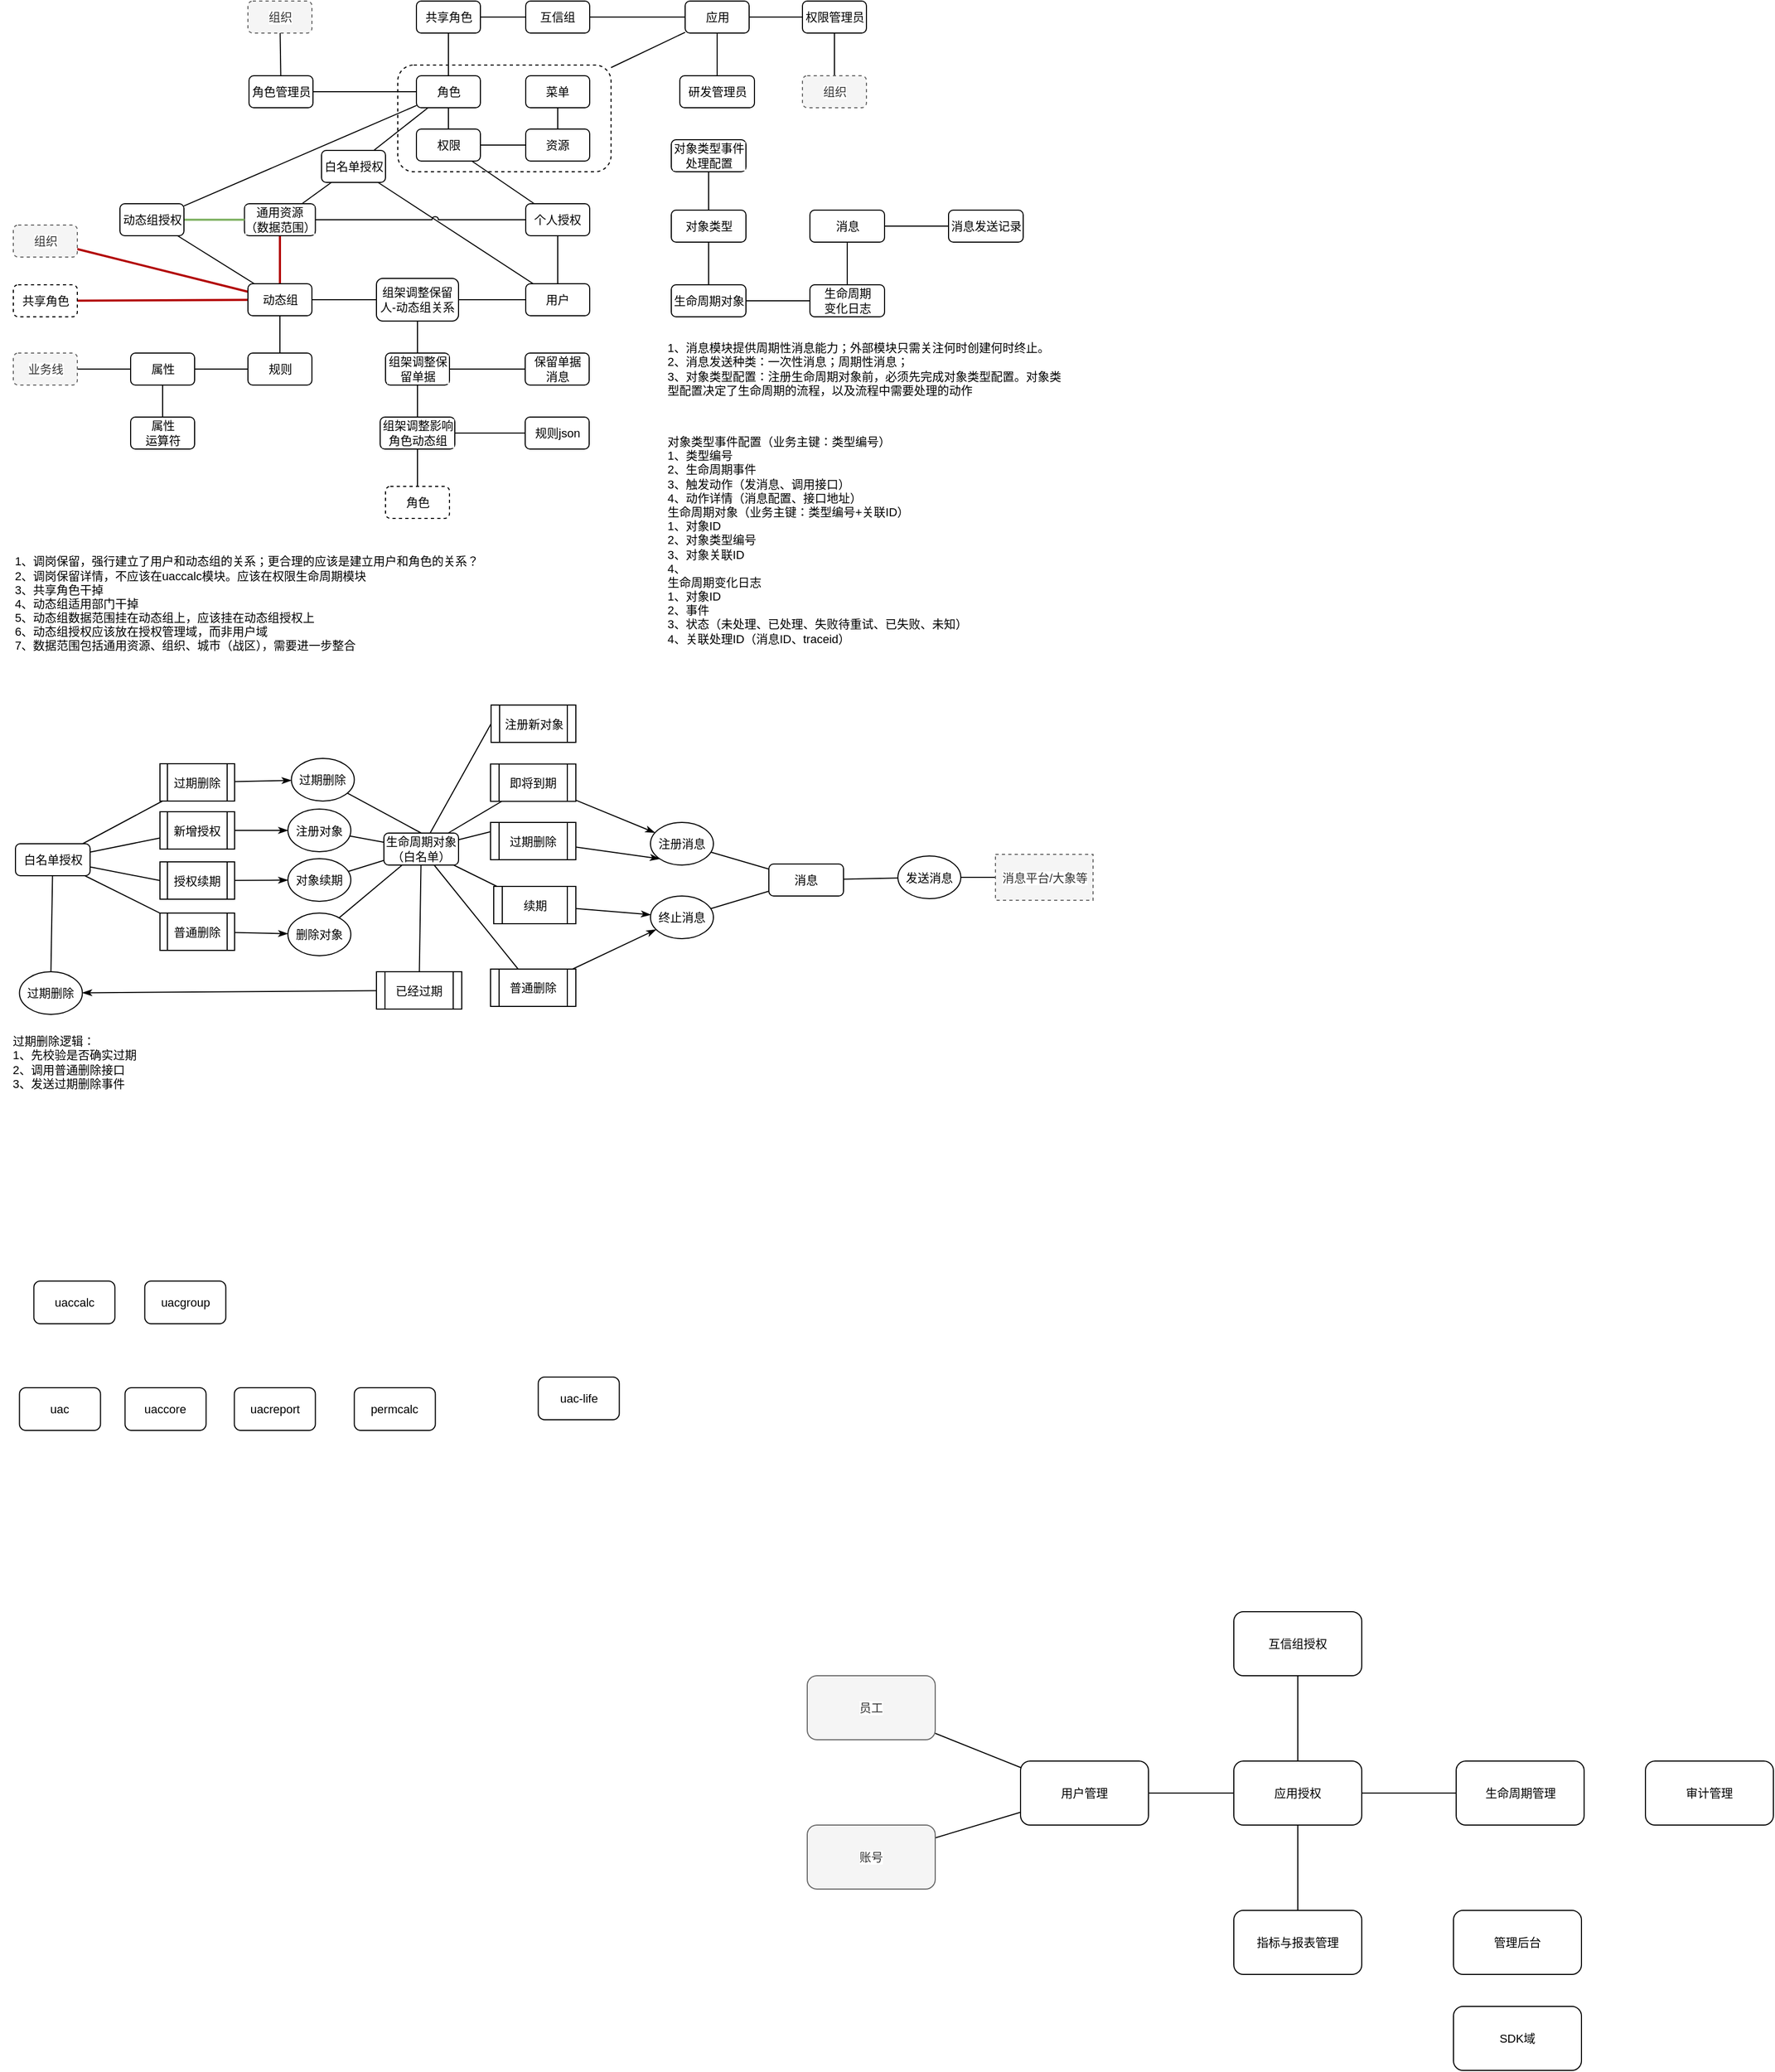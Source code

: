 <mxfile version="24.7.10">
  <diagram name="Page-1" id="_GyrP_3oqklXjdWN7-FQ">
    <mxGraphModel dx="1306" dy="835" grid="1" gridSize="10" guides="1" tooltips="1" connect="1" arrows="1" fold="1" page="1" pageScale="1" pageWidth="827" pageHeight="1169" math="0" shadow="0">
      <root>
        <mxCell id="0" />
        <mxCell id="1" parent="0" />
        <mxCell id="2yZ6IZibKsrI4easGU-Z-67" style="edgeStyle=none;shape=connector;rounded=0;orthogonalLoop=1;jettySize=auto;html=1;strokeColor=default;align=center;verticalAlign=middle;fontFamily=Helvetica;fontSize=11;fontColor=default;labelBackgroundColor=default;endArrow=none;endFill=0;" edge="1" parent="1" source="2yZ6IZibKsrI4easGU-Z-41" target="2yZ6IZibKsrI4easGU-Z-65">
          <mxGeometry relative="1" as="geometry" />
        </mxCell>
        <mxCell id="2yZ6IZibKsrI4easGU-Z-41" value="" style="rounded=1;whiteSpace=wrap;html=1;dashed=1;" vertex="1" parent="1">
          <mxGeometry x="373" y="80" width="200" height="100" as="geometry" />
        </mxCell>
        <mxCell id="2yZ6IZibKsrI4easGU-Z-33" value="" style="shape=connector;rounded=0;orthogonalLoop=1;jettySize=auto;html=1;strokeColor=default;align=center;verticalAlign=middle;fontFamily=Helvetica;fontSize=11;fontColor=default;labelBackgroundColor=default;endArrow=none;endFill=0;" edge="1" parent="1" source="2yZ6IZibKsrI4easGU-Z-29" target="2yZ6IZibKsrI4easGU-Z-32">
          <mxGeometry relative="1" as="geometry" />
        </mxCell>
        <mxCell id="2yZ6IZibKsrI4easGU-Z-167" value="" style="edgeStyle=none;shape=connector;rounded=0;orthogonalLoop=1;jettySize=auto;html=1;strokeColor=default;align=center;verticalAlign=middle;fontFamily=Helvetica;fontSize=11;fontColor=default;labelBackgroundColor=default;endArrow=none;endFill=0;" edge="1" parent="1" source="2yZ6IZibKsrI4easGU-Z-38" target="2yZ6IZibKsrI4easGU-Z-166">
          <mxGeometry relative="1" as="geometry" />
        </mxCell>
        <mxCell id="2yZ6IZibKsrI4easGU-Z-175" style="edgeStyle=none;shape=connector;rounded=0;orthogonalLoop=1;jettySize=auto;html=1;strokeColor=default;align=center;verticalAlign=middle;fontFamily=Helvetica;fontSize=11;fontColor=default;labelBackgroundColor=default;endArrow=none;endFill=0;jumpStyle=sharp;" edge="1" parent="1" source="2yZ6IZibKsrI4easGU-Z-29" target="2yZ6IZibKsrI4easGU-Z-103">
          <mxGeometry relative="1" as="geometry" />
        </mxCell>
        <mxCell id="2yZ6IZibKsrI4easGU-Z-176" style="edgeStyle=none;shape=connector;rounded=0;orthogonalLoop=1;jettySize=auto;html=1;strokeColor=default;align=center;verticalAlign=middle;fontFamily=Helvetica;fontSize=11;fontColor=default;labelBackgroundColor=default;endArrow=none;endFill=0;" edge="1" parent="1" source="2yZ6IZibKsrI4easGU-Z-29" target="2yZ6IZibKsrI4easGU-Z-91">
          <mxGeometry relative="1" as="geometry" />
        </mxCell>
        <mxCell id="2yZ6IZibKsrI4easGU-Z-29" value="白名单授权" style="rounded=1;whiteSpace=wrap;html=1;fontFamily=Helvetica;fontSize=11;fontColor=default;labelBackgroundColor=default;" vertex="1" parent="1">
          <mxGeometry x="301.5" y="160" width="60" height="30" as="geometry" />
        </mxCell>
        <mxCell id="2yZ6IZibKsrI4easGU-Z-45" value="" style="edgeStyle=orthogonalEdgeStyle;shape=connector;rounded=0;orthogonalLoop=1;jettySize=auto;html=1;strokeColor=default;align=center;verticalAlign=middle;fontFamily=Helvetica;fontSize=11;fontColor=default;labelBackgroundColor=default;endArrow=none;endFill=0;" edge="1" parent="1" source="2yZ6IZibKsrI4easGU-Z-32" target="2yZ6IZibKsrI4easGU-Z-44">
          <mxGeometry relative="1" as="geometry" />
        </mxCell>
        <mxCell id="2yZ6IZibKsrI4easGU-Z-61" style="edgeStyle=none;shape=connector;rounded=0;orthogonalLoop=1;jettySize=auto;html=1;strokeColor=default;align=center;verticalAlign=middle;fontFamily=Helvetica;fontSize=11;fontColor=default;labelBackgroundColor=default;endArrow=none;endFill=0;" edge="1" parent="1" source="2yZ6IZibKsrI4easGU-Z-32" target="2yZ6IZibKsrI4easGU-Z-38">
          <mxGeometry relative="1" as="geometry" />
        </mxCell>
        <mxCell id="2yZ6IZibKsrI4easGU-Z-32" value="角色" style="rounded=1;whiteSpace=wrap;html=1;fontFamily=Helvetica;fontSize=11;fontColor=default;labelBackgroundColor=default;" vertex="1" parent="1">
          <mxGeometry x="390.5" y="90" width="60" height="30" as="geometry" />
        </mxCell>
        <mxCell id="2yZ6IZibKsrI4easGU-Z-37" value="" style="edgeStyle=orthogonalEdgeStyle;shape=connector;rounded=0;orthogonalLoop=1;jettySize=auto;html=1;strokeColor=default;align=center;verticalAlign=middle;fontFamily=Helvetica;fontSize=11;fontColor=default;labelBackgroundColor=default;endArrow=none;endFill=0;" edge="1" parent="1" source="2yZ6IZibKsrI4easGU-Z-34" target="2yZ6IZibKsrI4easGU-Z-36">
          <mxGeometry relative="1" as="geometry" />
        </mxCell>
        <mxCell id="2yZ6IZibKsrI4easGU-Z-34" value="菜单" style="rounded=1;whiteSpace=wrap;html=1;fontFamily=Helvetica;fontSize=11;fontColor=default;labelBackgroundColor=default;" vertex="1" parent="1">
          <mxGeometry x="493" y="90" width="60" height="30" as="geometry" />
        </mxCell>
        <mxCell id="2yZ6IZibKsrI4easGU-Z-39" value="" style="edgeStyle=orthogonalEdgeStyle;shape=connector;rounded=0;orthogonalLoop=1;jettySize=auto;html=1;strokeColor=default;align=center;verticalAlign=middle;fontFamily=Helvetica;fontSize=11;fontColor=default;labelBackgroundColor=default;endArrow=none;endFill=0;" edge="1" parent="1" source="2yZ6IZibKsrI4easGU-Z-36" target="2yZ6IZibKsrI4easGU-Z-38">
          <mxGeometry relative="1" as="geometry" />
        </mxCell>
        <mxCell id="2yZ6IZibKsrI4easGU-Z-36" value="资源" style="rounded=1;whiteSpace=wrap;html=1;fontFamily=Helvetica;fontSize=11;fontColor=default;labelBackgroundColor=default;" vertex="1" parent="1">
          <mxGeometry x="493" y="140" width="60" height="30" as="geometry" />
        </mxCell>
        <mxCell id="2yZ6IZibKsrI4easGU-Z-38" value="权限" style="rounded=1;whiteSpace=wrap;html=1;fontFamily=Helvetica;fontSize=11;fontColor=default;labelBackgroundColor=default;" vertex="1" parent="1">
          <mxGeometry x="390.5" y="140" width="60" height="30" as="geometry" />
        </mxCell>
        <mxCell id="2yZ6IZibKsrI4easGU-Z-47" value="" style="edgeStyle=orthogonalEdgeStyle;shape=connector;rounded=0;orthogonalLoop=1;jettySize=auto;html=1;strokeColor=default;align=center;verticalAlign=middle;fontFamily=Helvetica;fontSize=11;fontColor=default;labelBackgroundColor=default;endArrow=none;endFill=0;" edge="1" parent="1" source="2yZ6IZibKsrI4easGU-Z-44" target="2yZ6IZibKsrI4easGU-Z-46">
          <mxGeometry relative="1" as="geometry" />
        </mxCell>
        <mxCell id="2yZ6IZibKsrI4easGU-Z-44" value="共享角色" style="rounded=1;whiteSpace=wrap;html=1;fontFamily=Helvetica;fontSize=11;fontColor=default;labelBackgroundColor=default;" vertex="1" parent="1">
          <mxGeometry x="390.5" y="20" width="60" height="30" as="geometry" />
        </mxCell>
        <mxCell id="2yZ6IZibKsrI4easGU-Z-66" value="" style="edgeStyle=none;shape=connector;rounded=0;orthogonalLoop=1;jettySize=auto;html=1;strokeColor=default;align=center;verticalAlign=middle;fontFamily=Helvetica;fontSize=11;fontColor=default;labelBackgroundColor=default;endArrow=none;endFill=0;" edge="1" parent="1" source="2yZ6IZibKsrI4easGU-Z-46" target="2yZ6IZibKsrI4easGU-Z-65">
          <mxGeometry relative="1" as="geometry" />
        </mxCell>
        <mxCell id="2yZ6IZibKsrI4easGU-Z-46" value="互信组" style="rounded=1;whiteSpace=wrap;html=1;fontFamily=Helvetica;fontSize=11;fontColor=default;labelBackgroundColor=default;" vertex="1" parent="1">
          <mxGeometry x="493" y="20" width="60" height="30" as="geometry" />
        </mxCell>
        <mxCell id="2yZ6IZibKsrI4easGU-Z-55" style="edgeStyle=none;shape=connector;rounded=0;orthogonalLoop=1;jettySize=auto;html=1;strokeColor=default;align=center;verticalAlign=middle;fontFamily=Helvetica;fontSize=11;fontColor=default;labelBackgroundColor=default;endArrow=none;endFill=0;" edge="1" parent="1" source="2yZ6IZibKsrI4easGU-Z-53" target="2yZ6IZibKsrI4easGU-Z-65">
          <mxGeometry relative="1" as="geometry">
            <mxPoint x="756" y="130" as="sourcePoint" />
          </mxGeometry>
        </mxCell>
        <mxCell id="2yZ6IZibKsrI4easGU-Z-53" value="研发管理员" style="rounded=1;whiteSpace=wrap;html=1;fontFamily=Helvetica;fontSize=11;fontColor=default;labelBackgroundColor=default;" vertex="1" parent="1">
          <mxGeometry x="637.5" y="90" width="70" height="30" as="geometry" />
        </mxCell>
        <mxCell id="2yZ6IZibKsrI4easGU-Z-206" style="edgeStyle=none;shape=connector;rounded=0;jumpStyle=arc;orthogonalLoop=1;jettySize=auto;html=1;strokeColor=default;align=center;verticalAlign=middle;fontFamily=Helvetica;fontSize=11;fontColor=default;labelBackgroundColor=default;endArrow=none;endFill=0;" edge="1" parent="1" source="2yZ6IZibKsrI4easGU-Z-56" target="2yZ6IZibKsrI4easGU-Z-205">
          <mxGeometry relative="1" as="geometry" />
        </mxCell>
        <mxCell id="2yZ6IZibKsrI4easGU-Z-56" value="权限管理员" style="rounded=1;whiteSpace=wrap;html=1;fontFamily=Helvetica;fontSize=11;fontColor=default;labelBackgroundColor=default;" vertex="1" parent="1">
          <mxGeometry x="752.5" y="20" width="60" height="30" as="geometry" />
        </mxCell>
        <mxCell id="2yZ6IZibKsrI4easGU-Z-57" style="edgeStyle=none;shape=connector;rounded=0;orthogonalLoop=1;jettySize=auto;html=1;strokeColor=default;align=center;verticalAlign=middle;fontFamily=Helvetica;fontSize=11;fontColor=default;labelBackgroundColor=default;endArrow=none;endFill=0;" edge="1" parent="1" source="2yZ6IZibKsrI4easGU-Z-56" target="2yZ6IZibKsrI4easGU-Z-65">
          <mxGeometry relative="1" as="geometry" />
        </mxCell>
        <mxCell id="2yZ6IZibKsrI4easGU-Z-59" style="edgeStyle=none;shape=connector;rounded=0;orthogonalLoop=1;jettySize=auto;html=1;strokeColor=default;align=center;verticalAlign=middle;fontFamily=Helvetica;fontSize=11;fontColor=default;labelBackgroundColor=default;endArrow=none;endFill=0;" edge="1" parent="1" source="2yZ6IZibKsrI4easGU-Z-58" target="2yZ6IZibKsrI4easGU-Z-32">
          <mxGeometry relative="1" as="geometry" />
        </mxCell>
        <mxCell id="2yZ6IZibKsrI4easGU-Z-58" value="角色管理员" style="rounded=1;whiteSpace=wrap;html=1;fontFamily=Helvetica;fontSize=11;fontColor=default;labelBackgroundColor=default;" vertex="1" parent="1">
          <mxGeometry x="233.5" y="90" width="60" height="30" as="geometry" />
        </mxCell>
        <mxCell id="2yZ6IZibKsrI4easGU-Z-65" value="应用" style="rounded=1;whiteSpace=wrap;html=1;fontFamily=Helvetica;fontSize=11;fontColor=default;labelBackgroundColor=default;" vertex="1" parent="1">
          <mxGeometry x="642.5" y="20" width="60" height="30" as="geometry" />
        </mxCell>
        <mxCell id="2yZ6IZibKsrI4easGU-Z-71" style="edgeStyle=none;shape=connector;rounded=0;orthogonalLoop=1;jettySize=auto;html=1;strokeColor=default;align=center;verticalAlign=middle;fontFamily=Helvetica;fontSize=11;fontColor=default;labelBackgroundColor=default;endArrow=none;endFill=0;" edge="1" parent="1" source="2yZ6IZibKsrI4easGU-Z-68" target="2yZ6IZibKsrI4easGU-Z-58">
          <mxGeometry relative="1" as="geometry" />
        </mxCell>
        <mxCell id="2yZ6IZibKsrI4easGU-Z-68" value="组织" style="rounded=1;whiteSpace=wrap;html=1;fontFamily=Helvetica;fontSize=11;fontColor=#333333;labelBackgroundColor=default;fillColor=#f5f5f5;strokeColor=#666666;dashed=1;" vertex="1" parent="1">
          <mxGeometry x="232.5" y="20" width="60" height="30" as="geometry" />
        </mxCell>
        <mxCell id="2yZ6IZibKsrI4easGU-Z-75" value="" style="edgeStyle=none;shape=connector;rounded=0;orthogonalLoop=1;jettySize=auto;html=1;strokeColor=default;align=center;verticalAlign=middle;fontFamily=Helvetica;fontSize=11;fontColor=default;labelBackgroundColor=default;endArrow=none;endFill=0;" edge="1" parent="1" source="2yZ6IZibKsrI4easGU-Z-73" target="2yZ6IZibKsrI4easGU-Z-74">
          <mxGeometry relative="1" as="geometry" />
        </mxCell>
        <mxCell id="2yZ6IZibKsrI4easGU-Z-79" value="" style="edgeStyle=none;shape=connector;rounded=0;orthogonalLoop=1;jettySize=auto;html=1;strokeColor=#B20000;align=center;verticalAlign=middle;fontFamily=Helvetica;fontSize=11;fontColor=default;labelBackgroundColor=default;endArrow=none;endFill=0;fillColor=#e51400;strokeWidth=2;" edge="1" parent="1" source="2yZ6IZibKsrI4easGU-Z-73" target="2yZ6IZibKsrI4easGU-Z-78">
          <mxGeometry relative="1" as="geometry" />
        </mxCell>
        <mxCell id="2yZ6IZibKsrI4easGU-Z-89" value="" style="edgeStyle=none;shape=connector;rounded=0;orthogonalLoop=1;jettySize=auto;html=1;strokeColor=#B20000;align=center;verticalAlign=middle;fontFamily=Helvetica;fontSize=11;fontColor=default;labelBackgroundColor=default;endArrow=none;endFill=0;fillColor=#e51400;strokeWidth=2;" edge="1" parent="1" source="2yZ6IZibKsrI4easGU-Z-73" target="2yZ6IZibKsrI4easGU-Z-88">
          <mxGeometry relative="1" as="geometry" />
        </mxCell>
        <mxCell id="2yZ6IZibKsrI4easGU-Z-90" value="" style="edgeStyle=none;shape=connector;rounded=0;orthogonalLoop=1;jettySize=auto;html=1;strokeColor=default;align=center;verticalAlign=middle;fontFamily=Helvetica;fontSize=11;fontColor=default;labelBackgroundColor=default;endArrow=none;endFill=0;" edge="1" parent="1" source="2yZ6IZibKsrI4easGU-Z-73" target="2yZ6IZibKsrI4easGU-Z-74">
          <mxGeometry relative="1" as="geometry" />
        </mxCell>
        <mxCell id="2yZ6IZibKsrI4easGU-Z-179" style="edgeStyle=none;shape=connector;rounded=0;orthogonalLoop=1;jettySize=auto;html=1;strokeColor=#B20000;align=center;verticalAlign=middle;fontFamily=Helvetica;fontSize=11;fontColor=default;labelBackgroundColor=default;endArrow=none;endFill=0;fillColor=#e51400;strokeWidth=2;" edge="1" parent="1" source="2yZ6IZibKsrI4easGU-Z-73" target="2yZ6IZibKsrI4easGU-Z-91">
          <mxGeometry relative="1" as="geometry" />
        </mxCell>
        <mxCell id="2yZ6IZibKsrI4easGU-Z-73" value="动态组" style="rounded=1;whiteSpace=wrap;html=1;fontFamily=Helvetica;fontSize=11;fontColor=default;labelBackgroundColor=default;" vertex="1" parent="1">
          <mxGeometry x="232.5" y="285" width="60" height="30" as="geometry" />
        </mxCell>
        <mxCell id="2yZ6IZibKsrI4easGU-Z-77" value="" style="edgeStyle=none;shape=connector;rounded=0;orthogonalLoop=1;jettySize=auto;html=1;strokeColor=default;align=center;verticalAlign=middle;fontFamily=Helvetica;fontSize=11;fontColor=default;labelBackgroundColor=default;endArrow=none;endFill=0;" edge="1" parent="1" source="2yZ6IZibKsrI4easGU-Z-74" target="2yZ6IZibKsrI4easGU-Z-76">
          <mxGeometry relative="1" as="geometry" />
        </mxCell>
        <mxCell id="2yZ6IZibKsrI4easGU-Z-74" value="规则" style="rounded=1;whiteSpace=wrap;html=1;fontFamily=Helvetica;fontSize=11;fontColor=default;labelBackgroundColor=default;" vertex="1" parent="1">
          <mxGeometry x="232.5" y="350" width="60" height="30" as="geometry" />
        </mxCell>
        <mxCell id="2yZ6IZibKsrI4easGU-Z-84" value="" style="edgeStyle=none;shape=connector;rounded=0;orthogonalLoop=1;jettySize=auto;html=1;strokeColor=default;align=center;verticalAlign=middle;fontFamily=Helvetica;fontSize=11;fontColor=default;labelBackgroundColor=default;endArrow=none;endFill=0;" edge="1" parent="1" source="2yZ6IZibKsrI4easGU-Z-76" target="2yZ6IZibKsrI4easGU-Z-83">
          <mxGeometry relative="1" as="geometry" />
        </mxCell>
        <mxCell id="2yZ6IZibKsrI4easGU-Z-94" value="" style="edgeStyle=none;shape=connector;rounded=0;orthogonalLoop=1;jettySize=auto;html=1;strokeColor=default;align=center;verticalAlign=middle;fontFamily=Helvetica;fontSize=11;fontColor=default;labelBackgroundColor=default;endArrow=none;endFill=0;" edge="1" parent="1" source="2yZ6IZibKsrI4easGU-Z-76" target="2yZ6IZibKsrI4easGU-Z-93">
          <mxGeometry relative="1" as="geometry" />
        </mxCell>
        <mxCell id="2yZ6IZibKsrI4easGU-Z-76" value="属性" style="rounded=1;whiteSpace=wrap;html=1;fontFamily=Helvetica;fontSize=11;fontColor=default;labelBackgroundColor=default;" vertex="1" parent="1">
          <mxGeometry x="122.5" y="350" width="60" height="30" as="geometry" />
        </mxCell>
        <mxCell id="2yZ6IZibKsrI4easGU-Z-78" value="组织" style="rounded=1;whiteSpace=wrap;html=1;fontFamily=Helvetica;fontSize=11;fontColor=#333333;labelBackgroundColor=default;fillColor=#f5f5f5;strokeColor=#666666;dashed=1;" vertex="1" parent="1">
          <mxGeometry x="12.5" y="230" width="60" height="30" as="geometry" />
        </mxCell>
        <mxCell id="2yZ6IZibKsrI4easGU-Z-81" value="角色" style="rounded=1;whiteSpace=wrap;html=1;fontFamily=Helvetica;fontSize=11;labelBackgroundColor=default;dashed=1;" vertex="1" parent="1">
          <mxGeometry x="361.5" y="475" width="60" height="30" as="geometry" />
        </mxCell>
        <mxCell id="2yZ6IZibKsrI4easGU-Z-83" value="业务线" style="rounded=1;whiteSpace=wrap;html=1;fontFamily=Helvetica;fontSize=11;fontColor=#333333;labelBackgroundColor=default;fillColor=#f5f5f5;strokeColor=#666666;dashed=1;" vertex="1" parent="1">
          <mxGeometry x="12.5" y="350" width="60" height="30" as="geometry" />
        </mxCell>
        <mxCell id="2yZ6IZibKsrI4easGU-Z-88" value="共享角色" style="rounded=1;whiteSpace=wrap;html=1;fontFamily=Helvetica;fontSize=11;labelBackgroundColor=default;dashed=1;" vertex="1" parent="1">
          <mxGeometry x="12.5" y="286" width="60" height="30" as="geometry" />
        </mxCell>
        <mxCell id="2yZ6IZibKsrI4easGU-Z-91" value="通用资源&lt;br&gt;（数据范围）" style="rounded=1;whiteSpace=wrap;html=1;fontFamily=Helvetica;fontSize=11;fontColor=default;labelBackgroundColor=default;" vertex="1" parent="1">
          <mxGeometry x="229.25" y="210" width="66.5" height="30" as="geometry" />
        </mxCell>
        <mxCell id="2yZ6IZibKsrI4easGU-Z-93" value="属性&lt;br&gt;运算符" style="rounded=1;whiteSpace=wrap;html=1;fontFamily=Helvetica;fontSize=11;fontColor=default;labelBackgroundColor=default;" vertex="1" parent="1">
          <mxGeometry x="122.5" y="410" width="60" height="30" as="geometry" />
        </mxCell>
        <mxCell id="2yZ6IZibKsrI4easGU-Z-97" value="" style="edgeStyle=none;shape=connector;rounded=0;orthogonalLoop=1;jettySize=auto;html=1;strokeColor=default;align=center;verticalAlign=middle;fontFamily=Helvetica;fontSize=11;fontColor=default;labelBackgroundColor=default;endArrow=none;endFill=0;" edge="1" parent="1" source="2yZ6IZibKsrI4easGU-Z-95" target="2yZ6IZibKsrI4easGU-Z-96">
          <mxGeometry relative="1" as="geometry" />
        </mxCell>
        <mxCell id="2yZ6IZibKsrI4easGU-Z-99" value="" style="edgeStyle=none;shape=connector;rounded=0;orthogonalLoop=1;jettySize=auto;html=1;strokeColor=default;align=center;verticalAlign=middle;fontFamily=Helvetica;fontSize=11;fontColor=default;labelBackgroundColor=default;endArrow=none;endFill=0;" edge="1" parent="1" source="2yZ6IZibKsrI4easGU-Z-95" target="2yZ6IZibKsrI4easGU-Z-98">
          <mxGeometry relative="1" as="geometry" />
        </mxCell>
        <mxCell id="2yZ6IZibKsrI4easGU-Z-101" value="" style="edgeStyle=none;shape=connector;rounded=0;orthogonalLoop=1;jettySize=auto;html=1;strokeColor=default;align=center;verticalAlign=middle;fontFamily=Helvetica;fontSize=11;fontColor=default;labelBackgroundColor=default;endArrow=none;endFill=0;" edge="1" parent="1" source="2yZ6IZibKsrI4easGU-Z-95" target="2yZ6IZibKsrI4easGU-Z-100">
          <mxGeometry relative="1" as="geometry" />
        </mxCell>
        <mxCell id="2yZ6IZibKsrI4easGU-Z-95" value="组架调整保留单据" style="rounded=1;whiteSpace=wrap;html=1;fontFamily=Helvetica;fontSize=11;fontColor=default;labelBackgroundColor=default;" vertex="1" parent="1">
          <mxGeometry x="361.5" y="350" width="60" height="30" as="geometry" />
        </mxCell>
        <mxCell id="2yZ6IZibKsrI4easGU-Z-106" value="" style="edgeStyle=none;shape=connector;rounded=0;orthogonalLoop=1;jettySize=auto;html=1;strokeColor=default;align=center;verticalAlign=middle;fontFamily=Helvetica;fontSize=11;fontColor=default;labelBackgroundColor=default;endArrow=none;endFill=0;" edge="1" parent="1" source="2yZ6IZibKsrI4easGU-Z-96" target="2yZ6IZibKsrI4easGU-Z-105">
          <mxGeometry relative="1" as="geometry" />
        </mxCell>
        <mxCell id="2yZ6IZibKsrI4easGU-Z-162" style="edgeStyle=none;shape=connector;rounded=0;orthogonalLoop=1;jettySize=auto;html=1;strokeColor=default;align=center;verticalAlign=middle;fontFamily=Helvetica;fontSize=11;fontColor=default;labelBackgroundColor=default;endArrow=none;endFill=0;" edge="1" parent="1" source="2yZ6IZibKsrI4easGU-Z-96" target="2yZ6IZibKsrI4easGU-Z-81">
          <mxGeometry relative="1" as="geometry" />
        </mxCell>
        <mxCell id="2yZ6IZibKsrI4easGU-Z-96" value="组架调整影响角色动态组" style="rounded=1;whiteSpace=wrap;html=1;fontFamily=Helvetica;fontSize=11;fontColor=default;labelBackgroundColor=default;" vertex="1" parent="1">
          <mxGeometry x="356.5" y="410" width="70" height="30" as="geometry" />
        </mxCell>
        <mxCell id="2yZ6IZibKsrI4easGU-Z-98" value="保留单据&lt;br&gt;消息" style="rounded=1;whiteSpace=wrap;html=1;fontFamily=Helvetica;fontSize=11;fontColor=default;labelBackgroundColor=default;" vertex="1" parent="1">
          <mxGeometry x="492.5" y="350" width="60" height="30" as="geometry" />
        </mxCell>
        <mxCell id="2yZ6IZibKsrI4easGU-Z-102" style="edgeStyle=none;shape=connector;rounded=0;orthogonalLoop=1;jettySize=auto;html=1;strokeColor=default;align=center;verticalAlign=middle;fontFamily=Helvetica;fontSize=11;fontColor=default;labelBackgroundColor=default;endArrow=none;endFill=0;" edge="1" parent="1" source="2yZ6IZibKsrI4easGU-Z-100" target="2yZ6IZibKsrI4easGU-Z-73">
          <mxGeometry relative="1" as="geometry" />
        </mxCell>
        <mxCell id="2yZ6IZibKsrI4easGU-Z-104" value="" style="edgeStyle=none;shape=connector;rounded=0;orthogonalLoop=1;jettySize=auto;html=1;strokeColor=default;align=center;verticalAlign=middle;fontFamily=Helvetica;fontSize=11;fontColor=default;labelBackgroundColor=default;endArrow=none;endFill=0;" edge="1" parent="1" source="2yZ6IZibKsrI4easGU-Z-100" target="2yZ6IZibKsrI4easGU-Z-103">
          <mxGeometry relative="1" as="geometry" />
        </mxCell>
        <mxCell id="2yZ6IZibKsrI4easGU-Z-100" value="组架调整保留&lt;br&gt;人-动态组关系" style="rounded=1;whiteSpace=wrap;html=1;fontFamily=Helvetica;fontSize=11;fontColor=default;labelBackgroundColor=default;" vertex="1" parent="1">
          <mxGeometry x="353" y="280" width="77" height="40" as="geometry" />
        </mxCell>
        <mxCell id="2yZ6IZibKsrI4easGU-Z-174" style="edgeStyle=none;shape=connector;rounded=0;orthogonalLoop=1;jettySize=auto;html=1;strokeColor=default;align=center;verticalAlign=middle;fontFamily=Helvetica;fontSize=11;fontColor=default;labelBackgroundColor=default;endArrow=none;endFill=0;" edge="1" parent="1" source="2yZ6IZibKsrI4easGU-Z-103" target="2yZ6IZibKsrI4easGU-Z-166">
          <mxGeometry relative="1" as="geometry" />
        </mxCell>
        <mxCell id="2yZ6IZibKsrI4easGU-Z-103" value="用户" style="rounded=1;whiteSpace=wrap;html=1;fontFamily=Helvetica;fontSize=11;fontColor=default;labelBackgroundColor=default;" vertex="1" parent="1">
          <mxGeometry x="493" y="285" width="60" height="30" as="geometry" />
        </mxCell>
        <mxCell id="2yZ6IZibKsrI4easGU-Z-105" value="规则json" style="rounded=1;whiteSpace=wrap;html=1;fontFamily=Helvetica;fontSize=11;fontColor=default;labelBackgroundColor=default;" vertex="1" parent="1">
          <mxGeometry x="492.5" y="410" width="60" height="30" as="geometry" />
        </mxCell>
        <mxCell id="2yZ6IZibKsrI4easGU-Z-107" value="1、调岗保留，强行建立了用户和动态组的关系；更合理的应该是建立用户和角色的关系？&lt;br&gt;&lt;div style=&quot;text-align: left;&quot;&gt;2、调岗保留详情，不应该在uaccalc模块。应该在权限生命周期模块&lt;br&gt;3、共享角色干掉&lt;/div&gt;&lt;div style=&quot;text-align: left;&quot;&gt;4、动态组适用部门干掉&lt;/div&gt;&lt;div style=&quot;text-align: left;&quot;&gt;5、动态组数据范围挂在动态组上，应该挂在动态组授权上&lt;br&gt;6、动态组授权应该放在授权管理域，而非用户域&lt;br&gt;7、数据范围包括通用资源、组织、城市（战区），需要进一步整合&lt;/div&gt;" style="text;html=1;align=center;verticalAlign=middle;resizable=0;points=[];autosize=1;strokeColor=none;fillColor=none;fontFamily=Helvetica;fontSize=11;fontColor=default;labelBackgroundColor=default;" vertex="1" parent="1">
          <mxGeometry x="0.5" y="530" width="460" height="110" as="geometry" />
        </mxCell>
        <mxCell id="2yZ6IZibKsrI4easGU-Z-113" value="" style="edgeStyle=none;shape=connector;rounded=0;orthogonalLoop=1;jettySize=auto;html=1;strokeColor=default;align=center;verticalAlign=middle;fontFamily=Helvetica;fontSize=11;fontColor=default;labelBackgroundColor=default;endArrow=none;endFill=0;" edge="1" parent="1" source="2yZ6IZibKsrI4easGU-Z-111" target="2yZ6IZibKsrI4easGU-Z-112">
          <mxGeometry relative="1" as="geometry" />
        </mxCell>
        <mxCell id="2yZ6IZibKsrI4easGU-Z-115" value="" style="edgeStyle=none;shape=connector;rounded=0;orthogonalLoop=1;jettySize=auto;html=1;strokeColor=default;align=center;verticalAlign=middle;fontFamily=Helvetica;fontSize=11;fontColor=default;labelBackgroundColor=default;endArrow=none;endFill=0;" edge="1" parent="1" source="2yZ6IZibKsrI4easGU-Z-111" target="2yZ6IZibKsrI4easGU-Z-114">
          <mxGeometry relative="1" as="geometry" />
        </mxCell>
        <mxCell id="2yZ6IZibKsrI4easGU-Z-117" value="" style="edgeStyle=none;shape=connector;rounded=0;orthogonalLoop=1;jettySize=auto;html=1;strokeColor=default;align=center;verticalAlign=middle;fontFamily=Helvetica;fontSize=11;fontColor=default;labelBackgroundColor=default;endArrow=none;endFill=0;" edge="1" parent="1" source="2yZ6IZibKsrI4easGU-Z-111" target="2yZ6IZibKsrI4easGU-Z-116">
          <mxGeometry relative="1" as="geometry" />
        </mxCell>
        <mxCell id="2yZ6IZibKsrI4easGU-Z-111" value="用户管理" style="rounded=1;whiteSpace=wrap;html=1;fontFamily=Helvetica;fontSize=11;fontColor=default;labelBackgroundColor=default;" vertex="1" parent="1">
          <mxGeometry x="957" y="1670" width="120" height="60" as="geometry" />
        </mxCell>
        <mxCell id="2yZ6IZibKsrI4easGU-Z-112" value="账号" style="rounded=1;whiteSpace=wrap;html=1;fontFamily=Helvetica;fontSize=11;fontColor=#333333;labelBackgroundColor=default;fillColor=#f5f5f5;strokeColor=#666666;" vertex="1" parent="1">
          <mxGeometry x="757" y="1730" width="120" height="60" as="geometry" />
        </mxCell>
        <mxCell id="2yZ6IZibKsrI4easGU-Z-114" value="员工" style="rounded=1;whiteSpace=wrap;html=1;fontFamily=Helvetica;fontSize=11;fontColor=#333333;labelBackgroundColor=default;fillColor=#f5f5f5;strokeColor=#666666;" vertex="1" parent="1">
          <mxGeometry x="757" y="1590" width="120" height="60" as="geometry" />
        </mxCell>
        <mxCell id="2yZ6IZibKsrI4easGU-Z-121" value="" style="edgeStyle=none;shape=connector;rounded=0;orthogonalLoop=1;jettySize=auto;html=1;strokeColor=default;align=center;verticalAlign=middle;fontFamily=Helvetica;fontSize=11;fontColor=default;labelBackgroundColor=default;endArrow=none;endFill=0;" edge="1" parent="1" source="2yZ6IZibKsrI4easGU-Z-116" target="2yZ6IZibKsrI4easGU-Z-120">
          <mxGeometry relative="1" as="geometry" />
        </mxCell>
        <mxCell id="2yZ6IZibKsrI4easGU-Z-129" value="" style="edgeStyle=none;shape=connector;rounded=0;orthogonalLoop=1;jettySize=auto;html=1;strokeColor=default;align=center;verticalAlign=middle;fontFamily=Helvetica;fontSize=11;fontColor=default;labelBackgroundColor=default;endArrow=none;endFill=0;" edge="1" parent="1" source="2yZ6IZibKsrI4easGU-Z-116" target="2yZ6IZibKsrI4easGU-Z-128">
          <mxGeometry relative="1" as="geometry" />
        </mxCell>
        <mxCell id="2yZ6IZibKsrI4easGU-Z-116" value="应用授权" style="rounded=1;whiteSpace=wrap;html=1;fontFamily=Helvetica;fontSize=11;fontColor=default;labelBackgroundColor=default;" vertex="1" parent="1">
          <mxGeometry x="1157" y="1670" width="120" height="60" as="geometry" />
        </mxCell>
        <mxCell id="2yZ6IZibKsrI4easGU-Z-119" style="edgeStyle=none;shape=connector;rounded=0;orthogonalLoop=1;jettySize=auto;html=1;strokeColor=default;align=center;verticalAlign=middle;fontFamily=Helvetica;fontSize=11;fontColor=default;labelBackgroundColor=default;endArrow=none;endFill=0;" edge="1" parent="1" source="2yZ6IZibKsrI4easGU-Z-118" target="2yZ6IZibKsrI4easGU-Z-116">
          <mxGeometry relative="1" as="geometry" />
        </mxCell>
        <mxCell id="2yZ6IZibKsrI4easGU-Z-118" value="互信组授权" style="rounded=1;whiteSpace=wrap;html=1;fontFamily=Helvetica;fontSize=11;fontColor=default;labelBackgroundColor=default;" vertex="1" parent="1">
          <mxGeometry x="1157" y="1530" width="120" height="60" as="geometry" />
        </mxCell>
        <mxCell id="2yZ6IZibKsrI4easGU-Z-120" value="生命周期管理" style="rounded=1;whiteSpace=wrap;html=1;fontFamily=Helvetica;fontSize=11;fontColor=default;labelBackgroundColor=default;" vertex="1" parent="1">
          <mxGeometry x="1365.5" y="1670" width="120" height="60" as="geometry" />
        </mxCell>
        <mxCell id="2yZ6IZibKsrI4easGU-Z-123" value="uaccalc" style="rounded=1;whiteSpace=wrap;html=1;fontFamily=Helvetica;fontSize=11;fontColor=default;labelBackgroundColor=default;" vertex="1" parent="1">
          <mxGeometry x="31.75" y="1220" width="76" height="40" as="geometry" />
        </mxCell>
        <mxCell id="2yZ6IZibKsrI4easGU-Z-126" value="uacgroup" style="rounded=1;whiteSpace=wrap;html=1;fontFamily=Helvetica;fontSize=11;fontColor=default;labelBackgroundColor=default;" vertex="1" parent="1">
          <mxGeometry x="135.75" y="1220" width="76" height="40" as="geometry" />
        </mxCell>
        <mxCell id="2yZ6IZibKsrI4easGU-Z-127" value="uac" style="rounded=1;whiteSpace=wrap;html=1;fontFamily=Helvetica;fontSize=11;fontColor=default;labelBackgroundColor=default;" vertex="1" parent="1">
          <mxGeometry x="18.25" y="1320" width="76" height="40" as="geometry" />
        </mxCell>
        <mxCell id="2yZ6IZibKsrI4easGU-Z-128" value="指标与报表管理" style="rounded=1;whiteSpace=wrap;html=1;fontFamily=Helvetica;fontSize=11;fontColor=default;labelBackgroundColor=default;" vertex="1" parent="1">
          <mxGeometry x="1157" y="1810" width="120" height="60" as="geometry" />
        </mxCell>
        <mxCell id="2yZ6IZibKsrI4easGU-Z-130" value="管理后台" style="rounded=1;whiteSpace=wrap;html=1;fontFamily=Helvetica;fontSize=11;fontColor=default;labelBackgroundColor=default;" vertex="1" parent="1">
          <mxGeometry x="1363" y="1810" width="120" height="60" as="geometry" />
        </mxCell>
        <mxCell id="2yZ6IZibKsrI4easGU-Z-131" value="SDK域" style="rounded=1;whiteSpace=wrap;html=1;fontFamily=Helvetica;fontSize=11;fontColor=default;labelBackgroundColor=default;" vertex="1" parent="1">
          <mxGeometry x="1363" y="1900" width="120" height="60" as="geometry" />
        </mxCell>
        <mxCell id="2yZ6IZibKsrI4easGU-Z-132" value="审计管理" style="rounded=1;whiteSpace=wrap;html=1;fontFamily=Helvetica;fontSize=11;fontColor=default;labelBackgroundColor=default;" vertex="1" parent="1">
          <mxGeometry x="1543" y="1670" width="120" height="60" as="geometry" />
        </mxCell>
        <mxCell id="2yZ6IZibKsrI4easGU-Z-133" value="uaccore" style="rounded=1;whiteSpace=wrap;html=1;fontFamily=Helvetica;fontSize=11;fontColor=default;labelBackgroundColor=default;" vertex="1" parent="1">
          <mxGeometry x="117.25" y="1320" width="76" height="40" as="geometry" />
        </mxCell>
        <mxCell id="2yZ6IZibKsrI4easGU-Z-134" value="uacreport" style="rounded=1;whiteSpace=wrap;html=1;fontFamily=Helvetica;fontSize=11;fontColor=default;labelBackgroundColor=default;" vertex="1" parent="1">
          <mxGeometry x="219.75" y="1320" width="76" height="40" as="geometry" />
        </mxCell>
        <mxCell id="2yZ6IZibKsrI4easGU-Z-135" value="permcalc" style="rounded=1;whiteSpace=wrap;html=1;fontFamily=Helvetica;fontSize=11;fontColor=default;labelBackgroundColor=default;" vertex="1" parent="1">
          <mxGeometry x="332.25" y="1320" width="76" height="40" as="geometry" />
        </mxCell>
        <mxCell id="2yZ6IZibKsrI4easGU-Z-177" style="edgeStyle=none;shape=connector;rounded=0;orthogonalLoop=1;jettySize=auto;html=1;strokeColor=default;align=center;verticalAlign=middle;fontFamily=Helvetica;fontSize=11;fontColor=default;labelBackgroundColor=default;endArrow=none;endFill=0;jumpStyle=arc;" edge="1" parent="1" source="2yZ6IZibKsrI4easGU-Z-166" target="2yZ6IZibKsrI4easGU-Z-91">
          <mxGeometry relative="1" as="geometry" />
        </mxCell>
        <mxCell id="2yZ6IZibKsrI4easGU-Z-166" value="个人授权" style="rounded=1;whiteSpace=wrap;html=1;fontFamily=Helvetica;fontSize=11;fontColor=default;labelBackgroundColor=default;" vertex="1" parent="1">
          <mxGeometry x="493" y="210" width="60" height="30" as="geometry" />
        </mxCell>
        <mxCell id="2yZ6IZibKsrI4easGU-Z-169" style="edgeStyle=none;shape=connector;rounded=0;orthogonalLoop=1;jettySize=auto;html=1;strokeColor=default;align=center;verticalAlign=middle;fontFamily=Helvetica;fontSize=11;fontColor=default;labelBackgroundColor=default;endArrow=none;endFill=0;" edge="1" parent="1" source="2yZ6IZibKsrI4easGU-Z-168" target="2yZ6IZibKsrI4easGU-Z-32">
          <mxGeometry relative="1" as="geometry" />
        </mxCell>
        <mxCell id="2yZ6IZibKsrI4easGU-Z-170" style="edgeStyle=none;shape=connector;rounded=0;orthogonalLoop=1;jettySize=auto;html=1;strokeColor=default;align=center;verticalAlign=middle;fontFamily=Helvetica;fontSize=11;fontColor=default;labelBackgroundColor=default;endArrow=none;endFill=0;" edge="1" parent="1" source="2yZ6IZibKsrI4easGU-Z-168" target="2yZ6IZibKsrI4easGU-Z-73">
          <mxGeometry relative="1" as="geometry" />
        </mxCell>
        <mxCell id="2yZ6IZibKsrI4easGU-Z-180" style="edgeStyle=none;shape=connector;rounded=0;orthogonalLoop=1;jettySize=auto;html=1;strokeColor=#82b366;align=center;verticalAlign=middle;fontFamily=Helvetica;fontSize=11;fontColor=default;labelBackgroundColor=default;endArrow=none;endFill=0;fillColor=#d5e8d4;strokeWidth=2;gradientColor=#97d077;" edge="1" parent="1" source="2yZ6IZibKsrI4easGU-Z-168" target="2yZ6IZibKsrI4easGU-Z-91">
          <mxGeometry relative="1" as="geometry" />
        </mxCell>
        <mxCell id="2yZ6IZibKsrI4easGU-Z-168" value="动态组授权" style="rounded=1;whiteSpace=wrap;html=1;fontFamily=Helvetica;fontSize=11;labelBackgroundColor=default;" vertex="1" parent="1">
          <mxGeometry x="112.5" y="210" width="60" height="30" as="geometry" />
        </mxCell>
        <mxCell id="2yZ6IZibKsrI4easGU-Z-218" value="" style="edgeStyle=none;shape=connector;rounded=0;jumpStyle=arc;orthogonalLoop=1;jettySize=auto;html=1;strokeColor=default;align=center;verticalAlign=middle;fontFamily=Helvetica;fontSize=11;fontColor=default;labelBackgroundColor=default;endArrow=none;endFill=0;" edge="1" parent="1" source="2yZ6IZibKsrI4easGU-Z-203" target="2yZ6IZibKsrI4easGU-Z-217">
          <mxGeometry relative="1" as="geometry" />
        </mxCell>
        <mxCell id="2yZ6IZibKsrI4easGU-Z-239" style="edgeStyle=none;shape=connector;rounded=0;jumpStyle=arc;orthogonalLoop=1;jettySize=auto;html=1;strokeColor=default;align=center;verticalAlign=middle;fontFamily=Helvetica;fontSize=11;fontColor=default;labelBackgroundColor=default;endArrow=none;endFill=0;" edge="1" parent="1" source="2yZ6IZibKsrI4easGU-Z-203" target="2yZ6IZibKsrI4easGU-Z-238">
          <mxGeometry relative="1" as="geometry" />
        </mxCell>
        <mxCell id="2yZ6IZibKsrI4easGU-Z-203" value="生命周期对象" style="rounded=1;whiteSpace=wrap;html=1;fontFamily=Helvetica;fontSize=11;labelBackgroundColor=default;" vertex="1" parent="1">
          <mxGeometry x="629.5" y="286" width="70" height="30" as="geometry" />
        </mxCell>
        <mxCell id="2yZ6IZibKsrI4easGU-Z-205" value="组织" style="rounded=1;whiteSpace=wrap;html=1;fontFamily=Helvetica;fontSize=11;fontColor=#333333;labelBackgroundColor=default;fillColor=#f5f5f5;strokeColor=#666666;dashed=1;" vertex="1" parent="1">
          <mxGeometry x="752.5" y="90" width="60" height="30" as="geometry" />
        </mxCell>
        <mxCell id="2yZ6IZibKsrI4easGU-Z-220" value="" style="edgeStyle=none;shape=connector;rounded=0;jumpStyle=arc;orthogonalLoop=1;jettySize=auto;html=1;strokeColor=default;align=center;verticalAlign=middle;fontFamily=Helvetica;fontSize=11;fontColor=default;labelBackgroundColor=default;endArrow=none;endFill=0;" edge="1" parent="1" source="2yZ6IZibKsrI4easGU-Z-217" target="2yZ6IZibKsrI4easGU-Z-219">
          <mxGeometry relative="1" as="geometry" />
        </mxCell>
        <mxCell id="2yZ6IZibKsrI4easGU-Z-217" value="生命周期&lt;br&gt;变化日志" style="rounded=1;whiteSpace=wrap;html=1;fontFamily=Helvetica;fontSize=11;labelBackgroundColor=default;" vertex="1" parent="1">
          <mxGeometry x="759.5" y="286" width="70" height="30" as="geometry" />
        </mxCell>
        <mxCell id="2yZ6IZibKsrI4easGU-Z-263" value="" style="edgeStyle=none;shape=connector;rounded=0;jumpStyle=arc;orthogonalLoop=1;jettySize=auto;html=1;strokeColor=default;align=center;verticalAlign=middle;fontFamily=Helvetica;fontSize=11;fontColor=default;labelBackgroundColor=default;endArrow=none;endFill=0;" edge="1" parent="1" source="2yZ6IZibKsrI4easGU-Z-219" target="2yZ6IZibKsrI4easGU-Z-262">
          <mxGeometry relative="1" as="geometry" />
        </mxCell>
        <mxCell id="2yZ6IZibKsrI4easGU-Z-219" value="消息" style="rounded=1;whiteSpace=wrap;html=1;fontFamily=Helvetica;fontSize=11;labelBackgroundColor=default;" vertex="1" parent="1">
          <mxGeometry x="759.5" y="216" width="70" height="30" as="geometry" />
        </mxCell>
        <mxCell id="2yZ6IZibKsrI4easGU-Z-225" value="1、消息模块提供周期性消息能力；外部模块只需关注何时创建何时终止。&lt;br&gt;2、消息发送种类：一次性消息；周期性消息；&lt;br&gt;3、对象类型配置：注册生命周期对象前，必须先完成对象类型配置。对象类型配置决定了生命周期的流程，以及流程中需要处理的动作" style="text;html=1;align=left;verticalAlign=middle;whiteSpace=wrap;rounded=0;fontFamily=Helvetica;fontSize=11;fontColor=default;labelBackgroundColor=default;" vertex="1" parent="1">
          <mxGeometry x="623.5" y="330" width="372.5" height="70" as="geometry" />
        </mxCell>
        <mxCell id="2yZ6IZibKsrI4easGU-Z-226" value="注册消息" style="ellipse;whiteSpace=wrap;html=1;fontFamily=Helvetica;fontSize=11;fontColor=default;labelBackgroundColor=default;" vertex="1" parent="1">
          <mxGeometry x="610" y="790" width="59" height="40" as="geometry" />
        </mxCell>
        <mxCell id="2yZ6IZibKsrI4easGU-Z-228" style="edgeStyle=none;shape=connector;rounded=0;jumpStyle=arc;orthogonalLoop=1;jettySize=auto;html=1;strokeColor=default;align=center;verticalAlign=middle;fontFamily=Helvetica;fontSize=11;fontColor=default;labelBackgroundColor=default;endArrow=none;endFill=0;" edge="1" parent="1" source="2yZ6IZibKsrI4easGU-Z-227" target="2yZ6IZibKsrI4easGU-Z-226">
          <mxGeometry relative="1" as="geometry" />
        </mxCell>
        <mxCell id="2yZ6IZibKsrI4easGU-Z-230" style="edgeStyle=none;shape=connector;rounded=0;jumpStyle=arc;orthogonalLoop=1;jettySize=auto;html=1;strokeColor=default;align=center;verticalAlign=middle;fontFamily=Helvetica;fontSize=11;fontColor=default;labelBackgroundColor=default;endArrow=none;endFill=0;" edge="1" parent="1" source="2yZ6IZibKsrI4easGU-Z-227" target="2yZ6IZibKsrI4easGU-Z-229">
          <mxGeometry relative="1" as="geometry" />
        </mxCell>
        <mxCell id="2yZ6IZibKsrI4easGU-Z-257" style="edgeStyle=none;shape=connector;rounded=0;jumpStyle=arc;orthogonalLoop=1;jettySize=auto;html=1;strokeColor=default;align=center;verticalAlign=middle;fontFamily=Helvetica;fontSize=11;fontColor=default;labelBackgroundColor=default;endArrow=none;endFill=0;" edge="1" parent="1" source="2yZ6IZibKsrI4easGU-Z-227" target="2yZ6IZibKsrI4easGU-Z-256">
          <mxGeometry relative="1" as="geometry" />
        </mxCell>
        <mxCell id="2yZ6IZibKsrI4easGU-Z-227" value="消息" style="rounded=1;whiteSpace=wrap;html=1;fontFamily=Helvetica;fontSize=11;labelBackgroundColor=default;" vertex="1" parent="1">
          <mxGeometry x="721" y="829" width="70" height="30" as="geometry" />
        </mxCell>
        <mxCell id="2yZ6IZibKsrI4easGU-Z-229" value="终止消息" style="ellipse;whiteSpace=wrap;html=1;fontFamily=Helvetica;fontSize=11;fontColor=default;labelBackgroundColor=default;" vertex="1" parent="1">
          <mxGeometry x="610" y="859" width="59" height="40" as="geometry" />
        </mxCell>
        <mxCell id="2yZ6IZibKsrI4easGU-Z-236" style="edgeStyle=none;shape=connector;rounded=0;jumpStyle=arc;orthogonalLoop=1;jettySize=auto;html=1;strokeColor=default;align=center;verticalAlign=middle;fontFamily=Helvetica;fontSize=11;fontColor=default;labelBackgroundColor=default;endArrow=none;endFill=0;" edge="1" parent="1" source="2yZ6IZibKsrI4easGU-Z-231" target="2yZ6IZibKsrI4easGU-Z-235">
          <mxGeometry relative="1" as="geometry" />
        </mxCell>
        <mxCell id="2yZ6IZibKsrI4easGU-Z-246" style="edgeStyle=none;shape=connector;rounded=0;jumpStyle=arc;orthogonalLoop=1;jettySize=auto;html=1;strokeColor=default;align=center;verticalAlign=middle;fontFamily=Helvetica;fontSize=11;fontColor=default;labelBackgroundColor=default;endArrow=none;endFill=0;" edge="1" parent="1" source="2yZ6IZibKsrI4easGU-Z-231" target="2yZ6IZibKsrI4easGU-Z-244">
          <mxGeometry relative="1" as="geometry" />
        </mxCell>
        <mxCell id="2yZ6IZibKsrI4easGU-Z-250" style="edgeStyle=none;shape=connector;rounded=0;jumpStyle=arc;orthogonalLoop=1;jettySize=auto;html=1;strokeColor=default;align=center;verticalAlign=middle;fontFamily=Helvetica;fontSize=11;fontColor=default;labelBackgroundColor=default;endArrow=none;endFill=0;" edge="1" parent="1" source="2yZ6IZibKsrI4easGU-Z-231" target="2yZ6IZibKsrI4easGU-Z-247">
          <mxGeometry relative="1" as="geometry" />
        </mxCell>
        <mxCell id="2yZ6IZibKsrI4easGU-Z-274" style="edgeStyle=none;shape=connector;rounded=0;jumpStyle=arc;orthogonalLoop=1;jettySize=auto;html=1;strokeColor=default;align=center;verticalAlign=middle;fontFamily=Helvetica;fontSize=11;fontColor=default;labelBackgroundColor=default;endArrow=none;endFill=0;" edge="1" parent="1" source="2yZ6IZibKsrI4easGU-Z-231" target="2yZ6IZibKsrI4easGU-Z-273">
          <mxGeometry relative="1" as="geometry" />
        </mxCell>
        <mxCell id="2yZ6IZibKsrI4easGU-Z-277" style="edgeStyle=none;shape=connector;rounded=0;jumpStyle=arc;orthogonalLoop=1;jettySize=auto;html=1;entryX=0;entryY=0.5;entryDx=0;entryDy=0;strokeColor=default;align=center;verticalAlign=middle;fontFamily=Helvetica;fontSize=11;fontColor=default;labelBackgroundColor=default;endArrow=none;endFill=0;" edge="1" parent="1" source="2yZ6IZibKsrI4easGU-Z-231" target="2yZ6IZibKsrI4easGU-Z-276">
          <mxGeometry relative="1" as="geometry" />
        </mxCell>
        <mxCell id="2yZ6IZibKsrI4easGU-Z-294" style="edgeStyle=none;shape=connector;rounded=0;jumpStyle=arc;orthogonalLoop=1;jettySize=auto;html=1;entryX=0;entryY=0.25;entryDx=0;entryDy=0;strokeColor=default;align=center;verticalAlign=middle;fontFamily=Helvetica;fontSize=11;fontColor=default;labelBackgroundColor=default;endArrow=none;endFill=0;" edge="1" parent="1" source="2yZ6IZibKsrI4easGU-Z-231" target="2yZ6IZibKsrI4easGU-Z-287">
          <mxGeometry relative="1" as="geometry" />
        </mxCell>
        <mxCell id="2yZ6IZibKsrI4easGU-Z-297" style="edgeStyle=none;shape=connector;rounded=0;jumpStyle=arc;orthogonalLoop=1;jettySize=auto;html=1;strokeColor=default;align=center;verticalAlign=middle;fontFamily=Helvetica;fontSize=11;fontColor=default;labelBackgroundColor=default;endArrow=none;endFill=0;" edge="1" parent="1" source="2yZ6IZibKsrI4easGU-Z-231" target="2yZ6IZibKsrI4easGU-Z-280">
          <mxGeometry relative="1" as="geometry" />
        </mxCell>
        <mxCell id="2yZ6IZibKsrI4easGU-Z-231" value="生命周期对象&lt;br&gt;（白名单）" style="rounded=1;whiteSpace=wrap;html=1;fontFamily=Helvetica;fontSize=11;labelBackgroundColor=default;" vertex="1" parent="1">
          <mxGeometry x="360" y="800" width="70" height="30" as="geometry" />
        </mxCell>
        <mxCell id="2yZ6IZibKsrI4easGU-Z-233" style="edgeStyle=none;shape=connector;rounded=0;jumpStyle=arc;orthogonalLoop=1;jettySize=auto;html=1;strokeColor=default;align=center;verticalAlign=middle;fontFamily=Helvetica;fontSize=11;fontColor=default;labelBackgroundColor=default;endArrow=classicThin;endFill=1;" edge="1" parent="1" source="2yZ6IZibKsrI4easGU-Z-235" target="2yZ6IZibKsrI4easGU-Z-226">
          <mxGeometry relative="1" as="geometry">
            <mxPoint x="550.365" y="816.909" as="sourcePoint" />
          </mxGeometry>
        </mxCell>
        <mxCell id="2yZ6IZibKsrI4easGU-Z-235" value="即将到期" style="shape=process;whiteSpace=wrap;html=1;backgroundOutline=1;fontFamily=Helvetica;fontSize=11;fontColor=default;labelBackgroundColor=default;" vertex="1" parent="1">
          <mxGeometry x="460" y="735.25" width="80" height="35" as="geometry" />
        </mxCell>
        <mxCell id="2yZ6IZibKsrI4easGU-Z-304" style="edgeStyle=none;shape=connector;rounded=0;jumpStyle=arc;orthogonalLoop=1;jettySize=auto;html=1;strokeColor=default;align=center;verticalAlign=middle;fontFamily=Helvetica;fontSize=11;fontColor=default;labelBackgroundColor=default;endArrow=none;endFill=0;" edge="1" parent="1" source="2yZ6IZibKsrI4easGU-Z-238" target="2yZ6IZibKsrI4easGU-Z-302">
          <mxGeometry relative="1" as="geometry" />
        </mxCell>
        <mxCell id="2yZ6IZibKsrI4easGU-Z-238" value="对象类型" style="rounded=1;whiteSpace=wrap;html=1;fontFamily=Helvetica;fontSize=11;labelBackgroundColor=default;" vertex="1" parent="1">
          <mxGeometry x="629.5" y="216" width="70" height="30" as="geometry" />
        </mxCell>
        <mxCell id="2yZ6IZibKsrI4easGU-Z-254" style="edgeStyle=none;shape=connector;rounded=0;jumpStyle=arc;orthogonalLoop=1;jettySize=auto;html=1;strokeColor=default;align=center;verticalAlign=middle;fontFamily=Helvetica;fontSize=11;fontColor=default;labelBackgroundColor=default;endArrow=none;endFill=0;" edge="1" parent="1" source="2yZ6IZibKsrI4easGU-Z-240" target="2yZ6IZibKsrI4easGU-Z-253">
          <mxGeometry relative="1" as="geometry" />
        </mxCell>
        <mxCell id="2yZ6IZibKsrI4easGU-Z-265" style="edgeStyle=none;shape=connector;rounded=0;jumpStyle=arc;orthogonalLoop=1;jettySize=auto;html=1;entryX=0;entryY=0.5;entryDx=0;entryDy=0;strokeColor=default;align=center;verticalAlign=middle;fontFamily=Helvetica;fontSize=11;fontColor=default;labelBackgroundColor=default;endArrow=none;endFill=0;" edge="1" parent="1" source="2yZ6IZibKsrI4easGU-Z-240" target="2yZ6IZibKsrI4easGU-Z-264">
          <mxGeometry relative="1" as="geometry" />
        </mxCell>
        <mxCell id="2yZ6IZibKsrI4easGU-Z-284" style="edgeStyle=none;shape=connector;rounded=0;jumpStyle=arc;orthogonalLoop=1;jettySize=auto;html=1;entryX=0.5;entryY=0;entryDx=0;entryDy=0;strokeColor=default;align=center;verticalAlign=middle;fontFamily=Helvetica;fontSize=11;fontColor=default;labelBackgroundColor=default;endArrow=none;endFill=0;" edge="1" parent="1" source="2yZ6IZibKsrI4easGU-Z-240" target="2yZ6IZibKsrI4easGU-Z-283">
          <mxGeometry relative="1" as="geometry" />
        </mxCell>
        <mxCell id="2yZ6IZibKsrI4easGU-Z-296" style="edgeStyle=none;shape=connector;rounded=0;jumpStyle=arc;orthogonalLoop=1;jettySize=auto;html=1;strokeColor=default;align=center;verticalAlign=middle;fontFamily=Helvetica;fontSize=11;fontColor=default;labelBackgroundColor=default;endArrow=none;endFill=0;" edge="1" parent="1" source="2yZ6IZibKsrI4easGU-Z-240" target="2yZ6IZibKsrI4easGU-Z-291">
          <mxGeometry relative="1" as="geometry" />
        </mxCell>
        <mxCell id="2yZ6IZibKsrI4easGU-Z-240" value="白名单授权" style="rounded=1;whiteSpace=wrap;html=1;fontFamily=Helvetica;fontSize=11;labelBackgroundColor=default;" vertex="1" parent="1">
          <mxGeometry x="14.5" y="810" width="70" height="30" as="geometry" />
        </mxCell>
        <mxCell id="2yZ6IZibKsrI4easGU-Z-245" style="edgeStyle=none;shape=connector;rounded=0;jumpStyle=arc;orthogonalLoop=1;jettySize=auto;html=1;strokeColor=default;align=center;verticalAlign=middle;fontFamily=Helvetica;fontSize=11;fontColor=default;labelBackgroundColor=default;endArrow=classicThin;endFill=1;" edge="1" parent="1" source="2yZ6IZibKsrI4easGU-Z-241" target="2yZ6IZibKsrI4easGU-Z-244">
          <mxGeometry relative="1" as="geometry" />
        </mxCell>
        <mxCell id="2yZ6IZibKsrI4easGU-Z-241" value="新增授权" style="shape=process;whiteSpace=wrap;html=1;backgroundOutline=1;fontFamily=Helvetica;fontSize=11;fontColor=default;labelBackgroundColor=default;" vertex="1" parent="1">
          <mxGeometry x="150" y="780" width="70" height="35" as="geometry" />
        </mxCell>
        <mxCell id="2yZ6IZibKsrI4easGU-Z-242" style="edgeStyle=none;shape=connector;rounded=0;jumpStyle=arc;orthogonalLoop=1;jettySize=auto;html=1;strokeColor=default;align=center;verticalAlign=middle;fontFamily=Helvetica;fontSize=11;fontColor=default;labelBackgroundColor=default;endArrow=none;endFill=0;" edge="1" parent="1" source="2yZ6IZibKsrI4easGU-Z-240" target="2yZ6IZibKsrI4easGU-Z-241">
          <mxGeometry relative="1" as="geometry" />
        </mxCell>
        <mxCell id="2yZ6IZibKsrI4easGU-Z-244" value="注册对象" style="ellipse;whiteSpace=wrap;html=1;fontFamily=Helvetica;fontSize=11;fontColor=default;labelBackgroundColor=default;" vertex="1" parent="1">
          <mxGeometry x="270" y="777.5" width="59" height="40" as="geometry" />
        </mxCell>
        <mxCell id="2yZ6IZibKsrI4easGU-Z-285" style="edgeStyle=none;shape=connector;rounded=0;jumpStyle=arc;orthogonalLoop=1;jettySize=auto;html=1;strokeColor=default;align=center;verticalAlign=middle;fontFamily=Helvetica;fontSize=11;fontColor=default;labelBackgroundColor=default;endArrow=classicThin;endFill=1;" edge="1" parent="1" source="2yZ6IZibKsrI4easGU-Z-247" target="2yZ6IZibKsrI4easGU-Z-283">
          <mxGeometry relative="1" as="geometry" />
        </mxCell>
        <mxCell id="2yZ6IZibKsrI4easGU-Z-247" value="已经过期" style="shape=process;whiteSpace=wrap;html=1;backgroundOutline=1;fontFamily=Helvetica;fontSize=11;fontColor=default;labelBackgroundColor=default;" vertex="1" parent="1">
          <mxGeometry x="353" y="930" width="80" height="35" as="geometry" />
        </mxCell>
        <mxCell id="2yZ6IZibKsrI4easGU-Z-252" style="edgeStyle=none;shape=connector;rounded=0;jumpStyle=arc;orthogonalLoop=1;jettySize=auto;html=1;strokeColor=default;align=center;verticalAlign=middle;fontFamily=Helvetica;fontSize=11;fontColor=default;labelBackgroundColor=default;endArrow=none;endFill=0;" edge="1" parent="1" source="2yZ6IZibKsrI4easGU-Z-251" target="2yZ6IZibKsrI4easGU-Z-231">
          <mxGeometry relative="1" as="geometry" />
        </mxCell>
        <mxCell id="2yZ6IZibKsrI4easGU-Z-251" value="删除对象" style="ellipse;whiteSpace=wrap;html=1;fontFamily=Helvetica;fontSize=11;fontColor=default;labelBackgroundColor=default;" vertex="1" parent="1">
          <mxGeometry x="270" y="875" width="59" height="40" as="geometry" />
        </mxCell>
        <mxCell id="2yZ6IZibKsrI4easGU-Z-255" style="edgeStyle=none;shape=connector;rounded=0;jumpStyle=arc;orthogonalLoop=1;jettySize=auto;html=1;strokeColor=default;align=center;verticalAlign=middle;fontFamily=Helvetica;fontSize=11;fontColor=default;labelBackgroundColor=default;endArrow=classicThin;endFill=1;" edge="1" parent="1" source="2yZ6IZibKsrI4easGU-Z-253" target="2yZ6IZibKsrI4easGU-Z-251">
          <mxGeometry relative="1" as="geometry" />
        </mxCell>
        <mxCell id="2yZ6IZibKsrI4easGU-Z-253" value="普通删除" style="shape=process;whiteSpace=wrap;html=1;backgroundOutline=1;fontFamily=Helvetica;fontSize=11;fontColor=default;labelBackgroundColor=default;" vertex="1" parent="1">
          <mxGeometry x="150" y="875" width="70" height="35" as="geometry" />
        </mxCell>
        <mxCell id="2yZ6IZibKsrI4easGU-Z-259" value="" style="edgeStyle=none;shape=connector;rounded=0;jumpStyle=arc;orthogonalLoop=1;jettySize=auto;html=1;strokeColor=default;align=center;verticalAlign=middle;fontFamily=Helvetica;fontSize=11;fontColor=default;labelBackgroundColor=default;endArrow=none;endFill=0;" edge="1" parent="1" source="2yZ6IZibKsrI4easGU-Z-256" target="2yZ6IZibKsrI4easGU-Z-258">
          <mxGeometry relative="1" as="geometry" />
        </mxCell>
        <mxCell id="2yZ6IZibKsrI4easGU-Z-256" value="发送消息" style="ellipse;whiteSpace=wrap;html=1;fontFamily=Helvetica;fontSize=11;fontColor=default;labelBackgroundColor=default;" vertex="1" parent="1">
          <mxGeometry x="842" y="821.5" width="59" height="40" as="geometry" />
        </mxCell>
        <mxCell id="2yZ6IZibKsrI4easGU-Z-258" value="消息平台/大象等" style="whiteSpace=wrap;html=1;fontSize=11;labelBackgroundColor=default;fillColor=#f5f5f5;fontColor=#333333;strokeColor=#666666;dashed=1;" vertex="1" parent="1">
          <mxGeometry x="933.5" y="820" width="91.5" height="43" as="geometry" />
        </mxCell>
        <mxCell id="2yZ6IZibKsrI4easGU-Z-262" value="消息发送记录" style="rounded=1;whiteSpace=wrap;html=1;fontFamily=Helvetica;fontSize=11;labelBackgroundColor=default;" vertex="1" parent="1">
          <mxGeometry x="889.5" y="216" width="70" height="30" as="geometry" />
        </mxCell>
        <mxCell id="2yZ6IZibKsrI4easGU-Z-282" style="edgeStyle=none;shape=connector;rounded=0;jumpStyle=arc;orthogonalLoop=1;jettySize=auto;html=1;strokeColor=default;align=center;verticalAlign=middle;fontFamily=Helvetica;fontSize=11;fontColor=default;labelBackgroundColor=default;endArrow=classicThin;endFill=1;" edge="1" parent="1" source="2yZ6IZibKsrI4easGU-Z-264" target="2yZ6IZibKsrI4easGU-Z-269">
          <mxGeometry relative="1" as="geometry" />
        </mxCell>
        <mxCell id="2yZ6IZibKsrI4easGU-Z-264" value="授权续期" style="shape=process;whiteSpace=wrap;html=1;backgroundOutline=1;fontFamily=Helvetica;fontSize=11;fontColor=default;labelBackgroundColor=default;" vertex="1" parent="1">
          <mxGeometry x="150" y="827" width="70" height="35" as="geometry" />
        </mxCell>
        <mxCell id="2yZ6IZibKsrI4easGU-Z-271" style="edgeStyle=none;shape=connector;rounded=0;jumpStyle=arc;orthogonalLoop=1;jettySize=auto;html=1;strokeColor=default;align=center;verticalAlign=middle;fontFamily=Helvetica;fontSize=11;fontColor=default;labelBackgroundColor=default;endArrow=none;endFill=0;" edge="1" parent="1" source="2yZ6IZibKsrI4easGU-Z-269" target="2yZ6IZibKsrI4easGU-Z-231">
          <mxGeometry relative="1" as="geometry" />
        </mxCell>
        <mxCell id="2yZ6IZibKsrI4easGU-Z-269" value="对象续期" style="ellipse;whiteSpace=wrap;html=1;fontFamily=Helvetica;fontSize=11;fontColor=default;labelBackgroundColor=default;" vertex="1" parent="1">
          <mxGeometry x="270" y="824" width="59" height="40" as="geometry" />
        </mxCell>
        <mxCell id="2yZ6IZibKsrI4easGU-Z-275" style="edgeStyle=none;shape=connector;rounded=0;jumpStyle=arc;orthogonalLoop=1;jettySize=auto;html=1;strokeColor=default;align=center;verticalAlign=middle;fontFamily=Helvetica;fontSize=11;fontColor=default;labelBackgroundColor=default;endArrow=classicThin;endFill=1;" edge="1" parent="1" source="2yZ6IZibKsrI4easGU-Z-273" target="2yZ6IZibKsrI4easGU-Z-229">
          <mxGeometry relative="1" as="geometry" />
        </mxCell>
        <mxCell id="2yZ6IZibKsrI4easGU-Z-273" value="续期" style="shape=process;whiteSpace=wrap;html=1;backgroundOutline=1;fontFamily=Helvetica;fontSize=11;fontColor=default;labelBackgroundColor=default;" vertex="1" parent="1">
          <mxGeometry x="463" y="850" width="77" height="35" as="geometry" />
        </mxCell>
        <mxCell id="2yZ6IZibKsrI4easGU-Z-276" value="注册新对象" style="shape=process;whiteSpace=wrap;html=1;backgroundOutline=1;fontFamily=Helvetica;fontSize=11;fontColor=default;labelBackgroundColor=default;" vertex="1" parent="1">
          <mxGeometry x="460.5" y="680" width="79.5" height="35" as="geometry" />
        </mxCell>
        <mxCell id="2yZ6IZibKsrI4easGU-Z-278" value="uac-life" style="rounded=1;whiteSpace=wrap;html=1;fontFamily=Helvetica;fontSize=11;fontColor=default;labelBackgroundColor=default;" vertex="1" parent="1">
          <mxGeometry x="504.75" y="1310" width="76" height="40" as="geometry" />
        </mxCell>
        <mxCell id="2yZ6IZibKsrI4easGU-Z-281" style="edgeStyle=none;shape=connector;rounded=0;jumpStyle=arc;orthogonalLoop=1;jettySize=auto;html=1;strokeColor=default;align=center;verticalAlign=middle;fontFamily=Helvetica;fontSize=11;fontColor=default;labelBackgroundColor=default;endArrow=classicThin;endFill=1;" edge="1" parent="1" source="2yZ6IZibKsrI4easGU-Z-280" target="2yZ6IZibKsrI4easGU-Z-229">
          <mxGeometry relative="1" as="geometry" />
        </mxCell>
        <mxCell id="2yZ6IZibKsrI4easGU-Z-280" value="普通删除" style="shape=process;whiteSpace=wrap;html=1;backgroundOutline=1;fontFamily=Helvetica;fontSize=11;fontColor=default;labelBackgroundColor=default;" vertex="1" parent="1">
          <mxGeometry x="460" y="927.5" width="80" height="35" as="geometry" />
        </mxCell>
        <mxCell id="2yZ6IZibKsrI4easGU-Z-283" value="过期删除" style="ellipse;whiteSpace=wrap;html=1;fontFamily=Helvetica;fontSize=11;fontColor=default;labelBackgroundColor=default;" vertex="1" parent="1">
          <mxGeometry x="18.25" y="930" width="59" height="40" as="geometry" />
        </mxCell>
        <mxCell id="2yZ6IZibKsrI4easGU-Z-288" style="edgeStyle=none;shape=connector;rounded=0;jumpStyle=arc;orthogonalLoop=1;jettySize=auto;html=1;entryX=0;entryY=1;entryDx=0;entryDy=0;strokeColor=default;align=center;verticalAlign=middle;fontFamily=Helvetica;fontSize=11;fontColor=default;labelBackgroundColor=default;endArrow=classicThin;endFill=1;" edge="1" parent="1" source="2yZ6IZibKsrI4easGU-Z-287" target="2yZ6IZibKsrI4easGU-Z-226">
          <mxGeometry relative="1" as="geometry" />
        </mxCell>
        <mxCell id="2yZ6IZibKsrI4easGU-Z-287" value="过期删除" style="shape=process;whiteSpace=wrap;html=1;backgroundOutline=1;fontFamily=Helvetica;fontSize=11;fontColor=default;labelBackgroundColor=default;" vertex="1" parent="1">
          <mxGeometry x="460" y="790" width="80" height="35" as="geometry" />
        </mxCell>
        <mxCell id="2yZ6IZibKsrI4easGU-Z-293" style="edgeStyle=none;shape=connector;rounded=0;jumpStyle=arc;orthogonalLoop=1;jettySize=auto;html=1;entryX=0.5;entryY=0;entryDx=0;entryDy=0;strokeColor=default;align=center;verticalAlign=middle;fontFamily=Helvetica;fontSize=11;fontColor=default;labelBackgroundColor=default;endArrow=none;endFill=0;" edge="1" parent="1" source="2yZ6IZibKsrI4easGU-Z-290" target="2yZ6IZibKsrI4easGU-Z-231">
          <mxGeometry relative="1" as="geometry" />
        </mxCell>
        <mxCell id="2yZ6IZibKsrI4easGU-Z-290" value="过期删除" style="ellipse;whiteSpace=wrap;html=1;fontFamily=Helvetica;fontSize=11;fontColor=default;labelBackgroundColor=default;" vertex="1" parent="1">
          <mxGeometry x="273.25" y="730" width="59" height="40" as="geometry" />
        </mxCell>
        <mxCell id="2yZ6IZibKsrI4easGU-Z-292" style="edgeStyle=none;shape=connector;rounded=0;jumpStyle=arc;orthogonalLoop=1;jettySize=auto;html=1;strokeColor=default;align=center;verticalAlign=middle;fontFamily=Helvetica;fontSize=11;fontColor=default;labelBackgroundColor=default;endArrow=classicThin;endFill=1;" edge="1" parent="1" source="2yZ6IZibKsrI4easGU-Z-291" target="2yZ6IZibKsrI4easGU-Z-290">
          <mxGeometry relative="1" as="geometry" />
        </mxCell>
        <mxCell id="2yZ6IZibKsrI4easGU-Z-291" value="过期删除" style="shape=process;whiteSpace=wrap;html=1;backgroundOutline=1;fontFamily=Helvetica;fontSize=11;fontColor=default;labelBackgroundColor=default;" vertex="1" parent="1">
          <mxGeometry x="150" y="735" width="70" height="35" as="geometry" />
        </mxCell>
        <mxCell id="2yZ6IZibKsrI4easGU-Z-300" value="&lt;span style=&quot;color: rgb(0, 0, 0); font-family: Helvetica; font-size: 11px; font-style: normal; font-variant-ligatures: normal; font-variant-caps: normal; font-weight: 400; letter-spacing: normal; orphans: 2; text-align: center; text-indent: 0px; text-transform: none; widows: 2; word-spacing: 0px; -webkit-text-stroke-width: 0px; white-space: normal; background-color: rgb(255, 255, 255); text-decoration-thickness: initial; text-decoration-style: initial; text-decoration-color: initial; display: inline !important; float: none;&quot;&gt;对象类型事件配置（业务主键：类型编号）&lt;br&gt;1、类型编号&lt;br&gt;2、生命周期事件&lt;br&gt;3、触发动作（发消息、调用接口）&lt;br&gt;4、动作详情（消息配置、接口地址）&lt;br&gt;生命周期对象（业务主键：类型编号+关联ID）&lt;br&gt;1、对象ID&lt;br&gt;2、对象类型编号&lt;br&gt;3、对象关联ID&lt;br&gt;4、&lt;br&gt;生命周期变化日志&lt;br&gt;1、对象ID&lt;br&gt;2、事件&lt;br&gt;3、状态（未处理、已处理、失败待重试、已失败、未知）&lt;br&gt;4、关联处理ID（消息ID、tracei&lt;/span&gt;&lt;span style=&quot;text-align: center;&quot;&gt;d&lt;/span&gt;&lt;span style=&quot;text-align: center;&quot;&gt;）&lt;/span&gt;" style="text;whiteSpace=wrap;html=1;fontFamily=Helvetica;fontSize=11;fontColor=default;labelBackgroundColor=default;" vertex="1" parent="1">
          <mxGeometry x="623.5" y="420" width="306.5" height="210" as="geometry" />
        </mxCell>
        <mxCell id="2yZ6IZibKsrI4easGU-Z-302" value="对象类型事件处理配置" style="rounded=1;whiteSpace=wrap;html=1;fontFamily=Helvetica;fontSize=11;labelBackgroundColor=default;" vertex="1" parent="1">
          <mxGeometry x="629.5" y="150" width="70" height="30" as="geometry" />
        </mxCell>
        <mxCell id="2yZ6IZibKsrI4easGU-Z-305" value="过期删除逻辑：&lt;br&gt;&lt;div style=&quot;&quot;&gt;1、先校验是否确实过期&lt;br&gt;2、调用普通删除接口&lt;br&gt;3、发送过期删除事件&lt;/div&gt;" style="text;html=1;align=left;verticalAlign=middle;resizable=0;points=[];autosize=1;strokeColor=none;fillColor=none;fontFamily=Helvetica;fontSize=11;fontColor=default;labelBackgroundColor=default;" vertex="1" parent="1">
          <mxGeometry x="10" y="980" width="140" height="70" as="geometry" />
        </mxCell>
      </root>
    </mxGraphModel>
  </diagram>
</mxfile>
